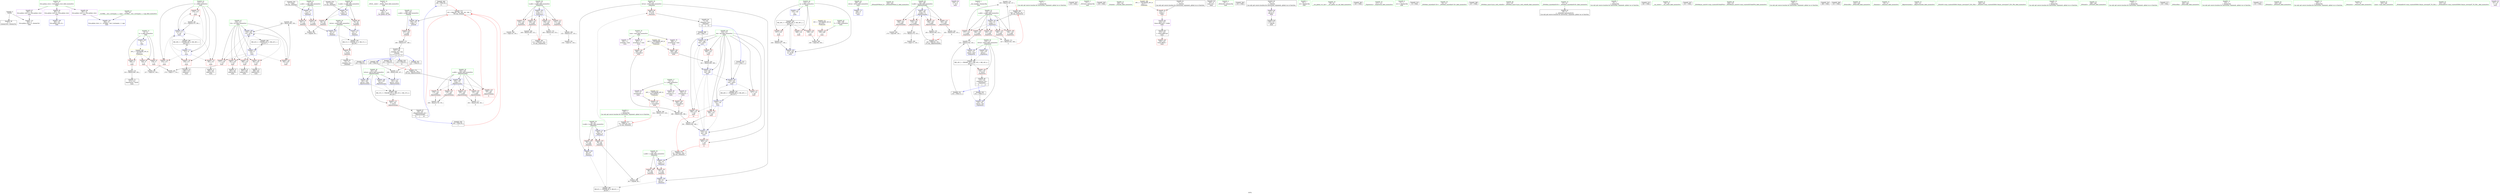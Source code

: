 digraph "SVFG" {
	label="SVFG";

	Node0x563105829c90 [shape=record,color=grey,label="{NodeID: 0\nNullPtr}"];
	Node0x563105829c90 -> Node0x563105848a30[style=solid];
	Node0x563105829c90 -> Node0x56310584e7c0[style=solid];
	Node0x563105855610 [shape=record,color=grey,label="{NodeID: 263\n305 = Binary(304, 236, )\n}"];
	Node0x563105855610 -> Node0x56310584ff80[style=solid];
	Node0x56310584ff80 [shape=record,color=blue,label="{NodeID: 180\n216\<--305\ni14\<--inc26\nmain\n}"];
	Node0x56310584ff80 -> Node0x56310584dca0[style=dashed];
	Node0x56310584ff80 -> Node0x56310584dd70[style=dashed];
	Node0x56310584ff80 -> Node0x56310584de40[style=dashed];
	Node0x56310584ff80 -> Node0x56310584df10[style=dashed];
	Node0x56310584ff80 -> Node0x56310584dfe0[style=dashed];
	Node0x56310584ff80 -> Node0x56310584ff80[style=dashed];
	Node0x56310584ff80 -> Node0x563105864360[style=dashed];
	Node0x5631058470e0 [shape=record,color=red,label="{NodeID: 97\n64\<--59\n\<--b.addr\n_Z4minixx\n}"];
	Node0x5631058470e0 -> Node0x56310584c990[style=solid];
	Node0x563105845350 [shape=record,color=green,label="{NodeID: 14\n4\<--6\n_ZStL8__ioinit\<--_ZStL8__ioinit_field_insensitive\nGlob }"];
	Node0x563105845350 -> Node0x563105849990[style=solid];
	Node0x563105876d80 [shape=record,color=black,label="{NodeID: 360\n196 = PHI(158, )\n|{<s0>11}}"];
	Node0x563105876d80:s0 -> Node0x563105877b20[style=solid,color=red];
	Node0x56310584bd90 [shape=record,color=grey,label="{NodeID: 277\n192 = Binary(190, 191, )\n|{<s0>9}}"];
	Node0x56310584bd90:s0 -> Node0x563105877b20[style=solid,color=red];
	Node0x563105847c40 [shape=record,color=red,label="{NodeID: 111\n124\<--120\n\<--b.addr\n_Z5powerxx\n}"];
	Node0x563105847c40 -> Node0x563105858ba0[style=solid];
	Node0x563105845f10 [shape=record,color=green,label="{NodeID: 28\n80\<--81\nretval\<--retval_field_insensitive\n_Z4maxixx\n}"];
	Node0x563105845f10 -> Node0x563105847280[style=solid];
	Node0x563105845f10 -> Node0x56310584eda0[style=solid];
	Node0x563105845f10 -> Node0x56310584ee70[style=solid];
	Node0x563105878000 [shape=record,color=black,label="{NodeID: 374\n159 = PHI(181, 193, )\n0th arg _Z8powermodxx }"];
	Node0x563105878000 -> Node0x56310584f420[style=solid];
	Node0x563105859020 [shape=record,color=grey,label="{NodeID: 291\n134 = cmp(132, 126, )\n}"];
	Node0x56310584d210 [shape=record,color=red,label="{NodeID: 125\n239\<--208\n\<--T\nmain\n}"];
	Node0x56310584d210 -> Node0x563105858d20[style=solid];
	Node0x563105846b30 [shape=record,color=green,label="{NodeID: 42\n206\<--207\nretval\<--retval_field_insensitive\nmain\n}"];
	Node0x563105846b30 -> Node0x56310584f830[style=solid];
	Node0x56310584dd70 [shape=record,color=red,label="{NodeID: 139\n281\<--216\n\<--i14\nmain\n}"];
	Node0x56310584dd70 -> Node0x563105849650[style=solid];
	Node0x563105848830 [shape=record,color=green,label="{NodeID: 56\n324\<--325\n_ZNSolsEPFRSoS_E\<--_ZNSolsEPFRSoS_E_field_insensitive\n}"];
	Node0x56310584e990 [shape=record,color=blue,label="{NodeID: 153\n59\<--54\nb.addr\<--b\n_Z4minixx\n}"];
	Node0x56310584e990 -> Node0x5631058470e0[style=dashed];
	Node0x56310584e990 -> Node0x5631058471b0[style=dashed];
	Node0x5631058494b0 [shape=record,color=black,label="{NodeID: 70\n260\<--259\nidxprom\<--\nmain\n}"];
	Node0x56310584f4f0 [shape=record,color=blue,label="{NodeID: 167\n165\<--160\nb.addr\<--b\n_Z8powermodxx\n}"];
	Node0x56310584f4f0 -> Node0x56310584ced0[style=dashed];
	Node0x56310584f4f0 -> Node0x56310584cfa0[style=dashed];
	Node0x56310584f4f0 -> Node0x56310584d070[style=dashed];
	Node0x56310584f4f0 -> Node0x56310584d140[style=dashed];
	Node0x56310584a010 [shape=record,color=purple,label="{NodeID: 84\n250\<--21\n\<--.str.1\nmain\n}"];
	Node0x56310583dce0 [shape=record,color=green,label="{NodeID: 1\n7\<--1\n__dso_handle\<--dummyObj\nGlob }"];
	Node0x563105855790 [shape=record,color=grey,label="{NodeID: 264\n328 = Binary(327, 236, )\n}"];
	Node0x563105855790 -> Node0x563105850120[style=solid];
	Node0x563105850050 [shape=record,color=blue,label="{NodeID: 181\n214\<--315\nbal\<--call32\nmain\n}"];
	Node0x563105850050 -> Node0x56310584dbd0[style=dashed];
	Node0x563105850050 -> Node0x563105863e60[style=dashed];
	Node0x5631058471b0 [shape=record,color=red,label="{NodeID: 98\n70\<--59\n\<--b.addr\n_Z4minixx\n}"];
	Node0x5631058471b0 -> Node0x56310584eb30[style=solid];
	Node0x563105845420 [shape=record,color=green,label="{NodeID: 15\n8\<--10\nn\<--n_field_insensitive\nGlob }"];
	Node0x563105845420 -> Node0x56310584a580[style=solid];
	Node0x563105845420 -> Node0x56310584a650[style=solid];
	Node0x563105845420 -> Node0x56310584a720[style=solid];
	Node0x563105845420 -> Node0x56310584e4c0[style=solid];
	Node0x563105876ec0 [shape=record,color=black,label="{NodeID: 361\n197 = PHI(102, )\n}"];
	Node0x563105876ec0 -> Node0x563105856210[style=solid];
	Node0x56310584bf10 [shape=record,color=grey,label="{NodeID: 278\n138 = Binary(136, 137, )\n|{<s0>3}}"];
	Node0x56310584bf10:s0 -> Node0x5631058786e0[style=solid,color=red];
	Node0x563105847d10 [shape=record,color=red,label="{NodeID: 112\n131\<--120\n\<--b.addr\n_Z5powerxx\n}"];
	Node0x563105847d10 -> Node0x563105855d90[style=solid];
	Node0x563105845fe0 [shape=record,color=green,label="{NodeID: 29\n82\<--83\na.addr\<--a.addr_field_insensitive\n_Z4maxixx\n}"];
	Node0x563105845fe0 -> Node0x563105847350[style=solid];
	Node0x563105845fe0 -> Node0x563105847420[style=solid];
	Node0x563105845fe0 -> Node0x56310584ec00[style=solid];
	Node0x563105878150 [shape=record,color=black,label="{NodeID: 375\n160 = PHI(183, 195, )\n1st arg _Z8powermodxx }"];
	Node0x563105878150 -> Node0x56310584f4f0[style=solid];
	Node0x5631058591a0 [shape=record,color=grey,label="{NodeID: 292\n279 = cmp(277, 278, )\n}"];
	Node0x56310584d2e0 [shape=record,color=red,label="{NodeID: 126\n238\<--210\n\<--q\nmain\n}"];
	Node0x56310584d2e0 -> Node0x563105858d20[style=solid];
	Node0x563105846c00 [shape=record,color=green,label="{NodeID: 43\n208\<--209\nT\<--T_field_insensitive\nmain\n}"];
	Node0x563105846c00 -> Node0x56310584d210[style=solid];
	Node0x56310584de40 [shape=record,color=red,label="{NodeID: 140\n285\<--216\n\<--i14\nmain\n}"];
	Node0x56310584de40 -> Node0x563105849720[style=solid];
	Node0x563105848930 [shape=record,color=green,label="{NodeID: 57\n25\<--357\n_GLOBAL__sub_I_lavinajain_1_1.cpp\<--_GLOBAL__sub_I_lavinajain_1_1.cpp_field_insensitive\n}"];
	Node0x563105848930 -> Node0x56310584e6c0[style=solid];
	Node0x56310584ea60 [shape=record,color=blue,label="{NodeID: 154\n55\<--67\nretval\<--\n_Z4minixx\n}"];
	Node0x56310584ea60 -> Node0x563105862a60[style=dashed];
	Node0x563105849580 [shape=record,color=black,label="{NodeID: 71\n266\<--265\nidxprom11\<--\nmain\n}"];
	Node0x56310584f5c0 [shape=record,color=blue,label="{NodeID: 168\n161\<--129\nretval\<--\n_Z8powermodxx\n}"];
	Node0x56310584f5c0 -> Node0x563105864d60[style=dashed];
	Node0x56310584a0e0 [shape=record,color=purple,label="{NodeID: 85\n361\<--23\nllvm.global_ctors_0\<--llvm.global_ctors\nGlob }"];
	Node0x56310584a0e0 -> Node0x56310584e5c0[style=solid];
	Node0x56310583cb60 [shape=record,color=green,label="{NodeID: 2\n9\<--1\n\<--dummyObj\nCan only get source location for instruction, argument, global var or function.}"];
	Node0x563105855910 [shape=record,color=grey,label="{NodeID: 265\n301 = Binary(300, 299, )\n}"];
	Node0x563105855910 -> Node0x56310584feb0[style=solid];
	Node0x563105850120 [shape=record,color=blue,label="{NodeID: 182\n210\<--328\nq\<--inc36\nmain\n}"];
	Node0x563105850120 -> Node0x563105863460[style=dashed];
	Node0x563105847280 [shape=record,color=red,label="{NodeID: 99\n98\<--80\n\<--retval\n_Z4maxixx\n}"];
	Node0x563105847280 -> Node0x563105848fd0[style=solid];
	Node0x5631058454f0 [shape=record,color=green,label="{NodeID: 16\n11\<--12\nnum\<--num_field_insensitive\nGlob }"];
	Node0x5631058454f0 -> Node0x563105849a60[style=solid];
	Node0x5631058454f0 -> Node0x563105849b30[style=solid];
	Node0x5631058454f0 -> Node0x563105849c00[style=solid];
	Node0x563105877000 [shape=record,color=black,label="{NodeID: 362\n219 = PHI()\n}"];
	Node0x56310584c090 [shape=record,color=grey,label="{NodeID: 279\n140 = Binary(139, 133, )\n|{<s0>3}}"];
	Node0x56310584c090:s0 -> Node0x563105878830[style=solid,color=red];
	Node0x563105847de0 [shape=record,color=red,label="{NodeID: 113\n139\<--120\n\<--b.addr\n_Z5powerxx\n}"];
	Node0x563105847de0 -> Node0x56310584c090[style=solid];
	Node0x5631058460b0 [shape=record,color=green,label="{NodeID: 30\n84\<--85\nb.addr\<--b.addr_field_insensitive\n_Z4maxixx\n}"];
	Node0x5631058460b0 -> Node0x5631058474f0[style=solid];
	Node0x5631058460b0 -> Node0x5631058475c0[style=solid];
	Node0x5631058460b0 -> Node0x56310584ecd0[style=solid];
	Node0x5631058782a0 [shape=record,color=black,label="{NodeID: 376\n78 = PHI(293, 308, )\n0th arg _Z4maxixx }"];
	Node0x5631058782a0 -> Node0x56310584ec00[style=solid];
	Node0x563105862a60 [shape=record,color=black,label="{NodeID: 293\nMR_2V_3 = PHI(MR_2V_4, MR_2V_2, )\npts\{56 \}\n}"];
	Node0x563105862a60 -> Node0x56310584a8c0[style=dashed];
	Node0x56310584d3b0 [shape=record,color=red,label="{NodeID: 127\n246\<--210\n\<--q\nmain\n}"];
	Node0x563105846cd0 [shape=record,color=green,label="{NodeID: 44\n210\<--211\nq\<--q_field_insensitive\nmain\n}"];
	Node0x563105846cd0 -> Node0x56310584d2e0[style=solid];
	Node0x563105846cd0 -> Node0x56310584d3b0[style=solid];
	Node0x563105846cd0 -> Node0x56310584d480[style=solid];
	Node0x563105846cd0 -> Node0x56310584f900[style=solid];
	Node0x563105846cd0 -> Node0x563105850120[style=solid];
	Node0x56310584df10 [shape=record,color=red,label="{NodeID: 141\n296\<--216\n\<--i14\nmain\n}"];
	Node0x56310584df10 -> Node0x5631058497f0[style=solid];
	Node0x563105848a30 [shape=record,color=black,label="{NodeID: 58\n2\<--3\ndummyVal\<--dummyVal\n}"];
	Node0x56310584eb30 [shape=record,color=blue,label="{NodeID: 155\n55\<--70\nretval\<--\n_Z4minixx\n}"];
	Node0x56310584eb30 -> Node0x563105862a60[style=dashed];
	Node0x563105849650 [shape=record,color=black,label="{NodeID: 72\n282\<--281\nidxprom18\<--\nmain\n}"];
	Node0x56310584f690 [shape=record,color=blue,label="{NodeID: 169\n161\<--185\nretval\<--call4\n_Z8powermodxx\n}"];
	Node0x56310584f690 -> Node0x563105864d60[style=dashed];
	Node0x56310584a1e0 [shape=record,color=purple,label="{NodeID: 86\n362\<--23\nllvm.global_ctors_1\<--llvm.global_ctors\nGlob }"];
	Node0x56310584a1e0 -> Node0x56310584e6c0[style=solid];
	Node0x563105840370 [shape=record,color=green,label="{NodeID: 3\n15\<--1\n_ZSt3cin\<--dummyObj\nGlob }"];
	Node0x563105855a90 [shape=record,color=grey,label="{NodeID: 266\n314 = Binary(313, 129, )\n|{<s0>22}}"];
	Node0x563105855a90:s0 -> Node0x5631058783f0[style=solid,color=red];
	Node0x563105847350 [shape=record,color=red,label="{NodeID: 100\n88\<--82\n\<--a.addr\n_Z4maxixx\n}"];
	Node0x563105847350 -> Node0x5631058588a0[style=solid];
	Node0x5631058455c0 [shape=record,color=green,label="{NodeID: 17\n13\<--14\nl\<--l_field_insensitive\nGlob }"];
	Node0x5631058455c0 -> Node0x563105849cd0[style=solid];
	Node0x5631058455c0 -> Node0x563105849da0[style=solid];
	Node0x5631058455c0 -> Node0x563105849e70[style=solid];
	Node0x5631058770d0 [shape=record,color=black,label="{NodeID: 363\n229 = PHI()\n}"];
	Node0x56310584c210 [shape=record,color=grey,label="{NodeID: 280\n180 = Binary(178, 179, )\n|{<s0>5}}"];
	Node0x56310584c210:s0 -> Node0x563105877b20[style=solid,color=red];
	Node0x563105847eb0 [shape=record,color=red,label="{NodeID: 114\n148\<--120\n\<--b.addr\n_Z5powerxx\n}"];
	Node0x563105847eb0 -> Node0x563105855f10[style=solid];
	Node0x563105846180 [shape=record,color=green,label="{NodeID: 31\n100\<--101\n_Z3modx\<--_Z3modx_field_insensitive\n}"];
	Node0x5631058783f0 [shape=record,color=black,label="{NodeID: 377\n79 = PHI(126, 314, )\n1st arg _Z4maxixx }"];
	Node0x5631058783f0 -> Node0x56310584ecd0[style=solid];
	Node0x56310584d480 [shape=record,color=red,label="{NodeID: 128\n327\<--210\n\<--q\nmain\n}"];
	Node0x56310584d480 -> Node0x563105855790[style=solid];
	Node0x563105846da0 [shape=record,color=green,label="{NodeID: 45\n212\<--213\ni\<--i_field_insensitive\nmain\n}"];
	Node0x563105846da0 -> Node0x56310584d550[style=solid];
	Node0x563105846da0 -> Node0x56310584d620[style=solid];
	Node0x563105846da0 -> Node0x56310584d6f0[style=solid];
	Node0x563105846da0 -> Node0x56310584d7c0[style=solid];
	Node0x563105846da0 -> Node0x56310584f9d0[style=solid];
	Node0x563105846da0 -> Node0x56310584faa0[style=solid];
	Node0x563105866f50 [shape=record,color=yellow,style=double,label="{NodeID: 308\n28V_1 = ENCHI(MR_28V_0)\npts\{1 \}\nFun[main]}"];
	Node0x563105866f50 -> Node0x56310584a7f0[style=dashed];
	Node0x56310584dfe0 [shape=record,color=red,label="{NodeID: 142\n304\<--216\n\<--i14\nmain\n}"];
	Node0x56310584dfe0 -> Node0x563105855610[style=solid];
	Node0x563105848b30 [shape=record,color=black,label="{NodeID: 59\n205\<--9\nmain_ret\<--\nmain\n}"];
	Node0x56310584ec00 [shape=record,color=blue,label="{NodeID: 156\n82\<--78\na.addr\<--a\n_Z4maxixx\n}"];
	Node0x56310584ec00 -> Node0x563105847350[style=dashed];
	Node0x56310584ec00 -> Node0x563105847420[style=dashed];
	Node0x563105849720 [shape=record,color=black,label="{NodeID: 73\n286\<--285\nidxprom20\<--\nmain\n}"];
	Node0x56310584f760 [shape=record,color=blue,label="{NodeID: 170\n161\<--198\nretval\<--mul12\n_Z8powermodxx\n}"];
	Node0x56310584f760 -> Node0x563105864d60[style=dashed];
	Node0x56310584a2e0 [shape=record,color=purple,label="{NodeID: 87\n363\<--23\nllvm.global_ctors_2\<--llvm.global_ctors\nGlob }"];
	Node0x56310584a2e0 -> Node0x56310584e7c0[style=solid];
	Node0x563105840400 [shape=record,color=green,label="{NodeID: 4\n18\<--1\n_ZSt4cout\<--dummyObj\nGlob }"];
	Node0x56310552a6f0 [shape=record,color=black,label="{NodeID: 350\n141 = PHI(113, )\n}"];
	Node0x56310552a6f0 -> Node0x56310584f280[style=solid];
	Node0x563105855c10 [shape=record,color=grey,label="{NodeID: 267\n289 = Binary(284, 288, )\n}"];
	Node0x563105855c10 -> Node0x563105856090[style=solid];
	Node0x563105847420 [shape=record,color=red,label="{NodeID: 101\n92\<--82\n\<--a.addr\n_Z4maxixx\n}"];
	Node0x563105847420 -> Node0x56310584eda0[style=solid];
	Node0x563105845690 [shape=record,color=green,label="{NodeID: 18\n23\<--27\nllvm.global_ctors\<--llvm.global_ctors_field_insensitive\nGlob }"];
	Node0x563105845690 -> Node0x56310584a0e0[style=solid];
	Node0x563105845690 -> Node0x56310584a1e0[style=solid];
	Node0x563105845690 -> Node0x56310584a2e0[style=solid];
	Node0x5631058771a0 [shape=record,color=black,label="{NodeID: 364\n232 = PHI()\n}"];
	Node0x56310584c390 [shape=record,color=grey,label="{NodeID: 281\n271 = Binary(270, 236, )\n}"];
	Node0x56310584c390 -> Node0x56310584faa0[style=solid];
	Node0x563105847f80 [shape=record,color=red,label="{NodeID: 115\n201\<--161\n\<--retval\n_Z8powermodxx\n}"];
	Node0x563105847f80 -> Node0x563105849240[style=solid];
	Node0x563105846280 [shape=record,color=green,label="{NodeID: 32\n104\<--105\na.addr\<--a.addr_field_insensitive\n_Z3modx\n}"];
	Node0x563105846280 -> Node0x563105847690[style=solid];
	Node0x563105846280 -> Node0x56310584ef40[style=solid];
	Node0x563105878540 [shape=record,color=black,label="{NodeID: 378\n53 = PHI()\n0th arg _Z4minixx }"];
	Node0x563105878540 -> Node0x56310584e8c0[style=solid];
	Node0x563105863460 [shape=record,color=black,label="{NodeID: 295\nMR_36V_3 = PHI(MR_36V_4, MR_36V_2, )\npts\{211 \}\n}"];
	Node0x563105863460 -> Node0x56310584d2e0[style=dashed];
	Node0x563105863460 -> Node0x56310584d3b0[style=dashed];
	Node0x563105863460 -> Node0x56310584d480[style=dashed];
	Node0x563105863460 -> Node0x563105850120[style=dashed];
	Node0x56310584d550 [shape=record,color=red,label="{NodeID: 129\n255\<--212\n\<--i\nmain\n}"];
	Node0x56310584d550 -> Node0x563105858a20[style=solid];
	Node0x563105846e70 [shape=record,color=green,label="{NodeID: 46\n214\<--215\nbal\<--bal_field_insensitive\nmain\n}"];
	Node0x563105846e70 -> Node0x56310584d890[style=solid];
	Node0x563105846e70 -> Node0x56310584d960[style=solid];
	Node0x563105846e70 -> Node0x56310584da30[style=solid];
	Node0x563105846e70 -> Node0x56310584db00[style=solid];
	Node0x563105846e70 -> Node0x56310584dbd0[style=solid];
	Node0x563105846e70 -> Node0x56310584fb70[style=solid];
	Node0x563105846e70 -> Node0x56310584fd10[style=solid];
	Node0x563105846e70 -> Node0x56310584fde0[style=solid];
	Node0x563105846e70 -> Node0x56310584feb0[style=solid];
	Node0x563105846e70 -> Node0x563105850050[style=solid];
	Node0x563105867060 [shape=record,color=yellow,style=double,label="{NodeID: 309\n30V_1 = ENCHI(MR_30V_0)\npts\{10 \}\nFun[main]}"];
	Node0x563105867060 -> Node0x56310584a580[style=dashed];
	Node0x563105867060 -> Node0x56310584a650[style=dashed];
	Node0x563105867060 -> Node0x56310584a720[style=dashed];
	Node0x56310584e0b0 [shape=record,color=red,label="{NodeID: 143\n226\<--225\nvbase.offset\<--\nmain\n}"];
	Node0x563105848c00 [shape=record,color=black,label="{NodeID: 60\n16\<--15\n\<--_ZSt3cin\nCan only get source location for instruction, argument, global var or function.}"];
	Node0x563105848c00 -> Node0x56310584a4b0[style=solid];
	Node0x56310584ecd0 [shape=record,color=blue,label="{NodeID: 157\n84\<--79\nb.addr\<--b\n_Z4maxixx\n}"];
	Node0x56310584ecd0 -> Node0x5631058474f0[style=dashed];
	Node0x56310584ecd0 -> Node0x5631058475c0[style=dashed];
	Node0x5631058497f0 [shape=record,color=black,label="{NodeID: 74\n297\<--296\nidxprom23\<--\nmain\n}"];
	Node0x56310584f830 [shape=record,color=blue,label="{NodeID: 171\n206\<--9\nretval\<--\nmain\n}"];
	Node0x56310584a3e0 [shape=record,color=purple,label="{NodeID: 88\n224\<--223\nvbase.offset.ptr\<--vtable\nmain\n}"];
	Node0x56310584a3e0 -> Node0x563105849310[style=solid];
	Node0x563105829d20 [shape=record,color=green,label="{NodeID: 5\n19\<--1\n.str\<--dummyObj\nGlob }"];
	Node0x563105876260 [shape=record,color=black,label="{NodeID: 351\n150 = PHI(113, )\n}"];
	Node0x563105876260 -> Node0x563105856390[style=solid];
	Node0x563105855d90 [shape=record,color=grey,label="{NodeID: 268\n132 = Binary(131, 133, )\n}"];
	Node0x563105855d90 -> Node0x563105859020[style=solid];
	Node0x5631058474f0 [shape=record,color=red,label="{NodeID: 102\n89\<--84\n\<--b.addr\n_Z4maxixx\n}"];
	Node0x5631058474f0 -> Node0x5631058588a0[style=solid];
	Node0x563105845760 [shape=record,color=green,label="{NodeID: 19\n28\<--29\n__cxx_global_var_init\<--__cxx_global_var_init_field_insensitive\n}"];
	Node0x563105877270 [shape=record,color=black,label="{NodeID: 365\n243 = PHI()\n}"];
	Node0x56310584c510 [shape=record,color=grey,label="{NodeID: 282\n175 = Binary(174, 133, )\n}"];
	Node0x56310584c510 -> Node0x563105858ea0[style=solid];
	Node0x56310584cac0 [shape=record,color=red,label="{NodeID: 116\n178\<--163\n\<--a.addr\n_Z8powermodxx\n}"];
	Node0x56310584cac0 -> Node0x56310584c210[style=solid];
	Node0x563105846350 [shape=record,color=green,label="{NodeID: 33\n111\<--112\n_Z5powerxx\<--_Z5powerxx_field_insensitive\n}"];
	Node0x563105878610 [shape=record,color=black,label="{NodeID: 379\n54 = PHI()\n1st arg _Z4minixx }"];
	Node0x563105878610 -> Node0x56310584e990[style=solid];
	Node0x563105863960 [shape=record,color=black,label="{NodeID: 296\nMR_38V_2 = PHI(MR_38V_4, MR_38V_1, )\npts\{213 \}\n}"];
	Node0x563105863960 -> Node0x56310584f9d0[style=dashed];
	Node0x56310584d620 [shape=record,color=red,label="{NodeID: 130\n259\<--212\n\<--i\nmain\n}"];
	Node0x56310584d620 -> Node0x5631058494b0[style=solid];
	Node0x563105846f40 [shape=record,color=green,label="{NodeID: 47\n216\<--217\ni14\<--i14_field_insensitive\nmain\n}"];
	Node0x563105846f40 -> Node0x56310584dca0[style=solid];
	Node0x563105846f40 -> Node0x56310584dd70[style=solid];
	Node0x563105846f40 -> Node0x56310584de40[style=solid];
	Node0x563105846f40 -> Node0x56310584df10[style=solid];
	Node0x563105846f40 -> Node0x56310584dfe0[style=solid];
	Node0x563105846f40 -> Node0x56310584fc40[style=solid];
	Node0x563105846f40 -> Node0x56310584ff80[style=solid];
	Node0x56310584e180 [shape=record,color=red,label="{NodeID: 144\n284\<--283\n\<--arrayidx19\nmain\n}"];
	Node0x56310584e180 -> Node0x563105855c10[style=solid];
	Node0x563105848d00 [shape=record,color=black,label="{NodeID: 61\n17\<--15\n\<--_ZSt3cin\nCan only get source location for instruction, argument, global var or function.}"];
	Node0x563105848d00 -> Node0x56310584a7f0[style=solid];
	Node0x56310584eda0 [shape=record,color=blue,label="{NodeID: 158\n80\<--92\nretval\<--\n_Z4maxixx\n}"];
	Node0x56310584eda0 -> Node0x563105864860[style=dashed];
	Node0x5631058498c0 [shape=record,color=black,label="{NodeID: 75\n311\<--310\nidxprom29\<--sub28\nmain\n}"];
	Node0x56310584f900 [shape=record,color=blue,label="{NodeID: 172\n210\<--236\nq\<--\nmain\n}"];
	Node0x56310584f900 -> Node0x563105863460[style=dashed];
	Node0x56310584a4b0 [shape=record,color=purple,label="{NodeID: 89\n227\<--16\nadd.ptr\<--\nmain\n}"];
	Node0x56310584a4b0 -> Node0x5631058493e0[style=solid];
	Node0x563105829db0 [shape=record,color=green,label="{NodeID: 6\n21\<--1\n.str.1\<--dummyObj\nGlob }"];
	Node0x563105876360 [shape=record,color=black,label="{NodeID: 352\n35 = PHI()\n}"];
	Node0x563105855f10 [shape=record,color=grey,label="{NodeID: 269\n149 = Binary(148, 133, )\n|{<s0>4}}"];
	Node0x563105855f10:s0 -> Node0x563105878830[style=solid,color=red];
	Node0x5631058475c0 [shape=record,color=red,label="{NodeID: 103\n95\<--84\n\<--b.addr\n_Z4maxixx\n}"];
	Node0x5631058475c0 -> Node0x56310584ee70[style=solid];
	Node0x563105845830 [shape=record,color=green,label="{NodeID: 20\n32\<--33\n_ZNSt8ios_base4InitC1Ev\<--_ZNSt8ios_base4InitC1Ev_field_insensitive\n}"];
	Node0x563105877370 [shape=record,color=black,label="{NodeID: 366\n247 = PHI()\n}"];
	Node0x56310584c690 [shape=record,color=grey,label="{NodeID: 283\n183 = Binary(182, 133, )\n|{<s0>6}}"];
	Node0x56310584c690:s0 -> Node0x563105878150[style=solid,color=red];
	Node0x56310584cb90 [shape=record,color=red,label="{NodeID: 117\n179\<--163\n\<--a.addr\n_Z8powermodxx\n}"];
	Node0x56310584cb90 -> Node0x56310584c210[style=solid];
	Node0x563105846450 [shape=record,color=green,label="{NodeID: 34\n116\<--117\nretval\<--retval_field_insensitive\n_Z5powerxx\n}"];
	Node0x563105846450 -> Node0x563105847760[style=solid];
	Node0x563105846450 -> Node0x56310584f1b0[style=solid];
	Node0x563105846450 -> Node0x56310584f280[style=solid];
	Node0x563105846450 -> Node0x56310584f350[style=solid];
	Node0x5631058786e0 [shape=record,color=black,label="{NodeID: 380\n114 = PHI(138, 147, )\n0th arg _Z5powerxx }"];
	Node0x5631058786e0 -> Node0x56310584f010[style=solid];
	Node0x563105863e60 [shape=record,color=black,label="{NodeID: 297\nMR_40V_2 = PHI(MR_40V_8, MR_40V_1, )\npts\{215 \}\n}"];
	Node0x563105863e60 -> Node0x56310584fb70[style=dashed];
	Node0x56310584d6f0 [shape=record,color=red,label="{NodeID: 131\n265\<--212\n\<--i\nmain\n}"];
	Node0x56310584d6f0 -> Node0x563105849580[style=solid];
	Node0x563105848030 [shape=record,color=green,label="{NodeID: 48\n221\<--222\n_ZNSt8ios_base15sync_with_stdioEb\<--_ZNSt8ios_base15sync_with_stdioEb_field_insensitive\n}"];
	Node0x563105867a30 [shape=record,color=yellow,style=double,label="{NodeID: 311\n34V_1 = ENCHI(MR_34V_0)\npts\{209 \}\nFun[main]}"];
	Node0x563105867a30 -> Node0x56310584d210[style=dashed];
	Node0x56310584e250 [shape=record,color=red,label="{NodeID: 145\n288\<--287\n\<--arrayidx21\nmain\n}"];
	Node0x56310584e250 -> Node0x563105855c10[style=solid];
	Node0x563105848e00 [shape=record,color=black,label="{NodeID: 62\n36\<--37\n\<--_ZNSt8ios_base4InitD1Ev\nCan only get source location for instruction, argument, global var or function.}"];
	Node0x56310584ee70 [shape=record,color=blue,label="{NodeID: 159\n80\<--95\nretval\<--\n_Z4maxixx\n}"];
	Node0x56310584ee70 -> Node0x563105864860[style=dashed];
	Node0x563105849990 [shape=record,color=purple,label="{NodeID: 76\n34\<--4\n\<--_ZStL8__ioinit\n__cxx_global_var_init\n}"];
	Node0x56310584f9d0 [shape=record,color=blue,label="{NodeID: 173\n212\<--9\ni\<--\nmain\n}"];
	Node0x56310584f9d0 -> Node0x56310584d550[style=dashed];
	Node0x56310584f9d0 -> Node0x56310584d620[style=dashed];
	Node0x56310584f9d0 -> Node0x56310584d6f0[style=dashed];
	Node0x56310584f9d0 -> Node0x56310584d7c0[style=dashed];
	Node0x56310584f9d0 -> Node0x56310584faa0[style=dashed];
	Node0x56310584f9d0 -> Node0x563105863960[style=dashed];
	Node0x56310584a580 [shape=record,color=red,label="{NodeID: 90\n256\<--8\n\<--n\nmain\n}"];
	Node0x56310584a580 -> Node0x563105858a20[style=solid];
	Node0x5631058448c0 [shape=record,color=green,label="{NodeID: 7\n24\<--1\n\<--dummyObj\nCan only get source location for instruction, argument, global var or function.}"];
	Node0x563105876430 [shape=record,color=black,label="{NodeID: 353\n262 = PHI()\n}"];
	Node0x563105856090 [shape=record,color=grey,label="{NodeID: 270\n291 = Binary(290, 289, )\n}"];
	Node0x563105856090 -> Node0x56310584fd10[style=solid];
	Node0x563105847690 [shape=record,color=red,label="{NodeID: 104\n107\<--104\n\<--a.addr\n_Z3modx\n}"];
	Node0x563105847690 -> Node0x563105856510[style=solid];
	Node0x563105845900 [shape=record,color=green,label="{NodeID: 21\n38\<--39\n__cxa_atexit\<--__cxa_atexit_field_insensitive\n}"];
	Node0x563105877470 [shape=record,color=black,label="{NodeID: 367\n251 = PHI()\n}"];
	Node0x56310584c810 [shape=record,color=grey,label="{NodeID: 284\n170 = cmp(169, 126, )\n}"];
	Node0x56310584cc60 [shape=record,color=red,label="{NodeID: 118\n188\<--163\n\<--a.addr\n_Z8powermodxx\n|{<s0>8}}"];
	Node0x56310584cc60:s0 -> Node0x563105877b20[style=solid,color=red];
	Node0x563105846520 [shape=record,color=green,label="{NodeID: 35\n118\<--119\na.addr\<--a.addr_field_insensitive\n_Z5powerxx\n}"];
	Node0x563105846520 -> Node0x563105847830[style=solid];
	Node0x563105846520 -> Node0x563105847900[style=solid];
	Node0x563105846520 -> Node0x5631058479d0[style=solid];
	Node0x563105846520 -> Node0x563105847aa0[style=solid];
	Node0x563105846520 -> Node0x563105847b70[style=solid];
	Node0x563105846520 -> Node0x56310584f010[style=solid];
	Node0x563105878830 [shape=record,color=black,label="{NodeID: 381\n115 = PHI(140, 149, )\n1st arg _Z5powerxx }"];
	Node0x563105878830 -> Node0x56310584f0e0[style=solid];
	Node0x563105864360 [shape=record,color=black,label="{NodeID: 298\nMR_42V_2 = PHI(MR_42V_4, MR_42V_1, )\npts\{217 \}\n}"];
	Node0x563105864360 -> Node0x56310584fc40[style=dashed];
	Node0x56310584d7c0 [shape=record,color=red,label="{NodeID: 132\n270\<--212\n\<--i\nmain\n}"];
	Node0x56310584d7c0 -> Node0x56310584c390[style=solid];
	Node0x563105848130 [shape=record,color=green,label="{NodeID: 49\n230\<--231\n_ZNSt9basic_iosIcSt11char_traitsIcEE3tieEPSo\<--_ZNSt9basic_iosIcSt11char_traitsIcEE3tieEPSo_field_insensitive\n}"];
	Node0x56310584e320 [shape=record,color=red,label="{NodeID: 146\n299\<--298\n\<--arrayidx24\nmain\n}"];
	Node0x56310584e320 -> Node0x563105855910[style=solid];
	Node0x563105848f00 [shape=record,color=black,label="{NodeID: 63\n52\<--73\n_Z4minixx_ret\<--\n_Z4minixx\n}"];
	Node0x56310584ef40 [shape=record,color=blue,label="{NodeID: 160\n104\<--103\na.addr\<--a\n_Z3modx\n}"];
	Node0x56310584ef40 -> Node0x563105847690[style=dashed];
	Node0x563105849a60 [shape=record,color=purple,label="{NodeID: 77\n261\<--11\narrayidx\<--num\nmain\n}"];
	Node0x56310584faa0 [shape=record,color=blue,label="{NodeID: 174\n212\<--271\ni\<--inc\nmain\n}"];
	Node0x56310584faa0 -> Node0x56310584d550[style=dashed];
	Node0x56310584faa0 -> Node0x56310584d620[style=dashed];
	Node0x56310584faa0 -> Node0x56310584d6f0[style=dashed];
	Node0x56310584faa0 -> Node0x56310584d7c0[style=dashed];
	Node0x56310584faa0 -> Node0x56310584faa0[style=dashed];
	Node0x56310584faa0 -> Node0x563105863960[style=dashed];
	Node0x56310584a650 [shape=record,color=red,label="{NodeID: 91\n278\<--8\n\<--n\nmain\n}"];
	Node0x56310584a650 -> Node0x5631058591a0[style=solid];
	Node0x563105844950 [shape=record,color=green,label="{NodeID: 8\n109\<--1\n\<--dummyObj\nCan only get source location for instruction, argument, global var or function.}"];
	Node0x563105876500 [shape=record,color=black,label="{NodeID: 354\n268 = PHI()\n}"];
	Node0x563105856210 [shape=record,color=grey,label="{NodeID: 271\n198 = Binary(189, 197, )\n}"];
	Node0x563105856210 -> Node0x56310584f760[style=solid];
	Node0x563105847760 [shape=record,color=red,label="{NodeID: 105\n154\<--116\n\<--retval\n_Z5powerxx\n}"];
	Node0x563105847760 -> Node0x563105849170[style=solid];
	Node0x5631058459d0 [shape=record,color=green,label="{NodeID: 22\n37\<--43\n_ZNSt8ios_base4InitD1Ev\<--_ZNSt8ios_base4InitD1Ev_field_insensitive\n}"];
	Node0x5631058459d0 -> Node0x563105848e00[style=solid];
	Node0x563105877540 [shape=record,color=black,label="{NodeID: 368\n252 = PHI()\n}"];
	Node0x56310584c990 [shape=record,color=grey,label="{NodeID: 285\n65 = cmp(63, 64, )\n}"];
	Node0x56310584cd30 [shape=record,color=red,label="{NodeID: 119\n190\<--163\n\<--a.addr\n_Z8powermodxx\n}"];
	Node0x56310584cd30 -> Node0x56310584bd90[style=solid];
	Node0x5631058465f0 [shape=record,color=green,label="{NodeID: 36\n120\<--121\nb.addr\<--b.addr_field_insensitive\n_Z5powerxx\n}"];
	Node0x5631058465f0 -> Node0x563105847c40[style=solid];
	Node0x5631058465f0 -> Node0x563105847d10[style=solid];
	Node0x5631058465f0 -> Node0x563105847de0[style=solid];
	Node0x5631058465f0 -> Node0x563105847eb0[style=solid];
	Node0x5631058465f0 -> Node0x56310584f0e0[style=solid];
	Node0x563105864860 [shape=record,color=black,label="{NodeID: 299\nMR_8V_3 = PHI(MR_8V_4, MR_8V_2, )\npts\{81 \}\n}"];
	Node0x563105864860 -> Node0x563105847280[style=dashed];
	Node0x56310584d890 [shape=record,color=red,label="{NodeID: 133\n290\<--214\n\<--bal\nmain\n}"];
	Node0x56310584d890 -> Node0x563105856090[style=solid];
	Node0x563105848230 [shape=record,color=green,label="{NodeID: 50\n233\<--234\n_ZNSirsERi\<--_ZNSirsERi_field_insensitive\n}"];
	Node0x56310584e3f0 [shape=record,color=red,label="{NodeID: 147\n313\<--312\n\<--arrayidx30\nmain\n}"];
	Node0x56310584e3f0 -> Node0x563105855a90[style=solid];
	Node0x563105848fd0 [shape=record,color=black,label="{NodeID: 64\n77\<--98\n_Z4maxixx_ret\<--\n_Z4maxixx\n|{<s0>21|<s1>22}}"];
	Node0x563105848fd0:s0 -> Node0x563105877610[style=solid,color=blue];
	Node0x563105848fd0:s1 -> Node0x563105877840[style=solid,color=blue];
	Node0x56310584f010 [shape=record,color=blue,label="{NodeID: 161\n118\<--114\na.addr\<--a\n_Z5powerxx\n}"];
	Node0x56310584f010 -> Node0x563105847830[style=dashed];
	Node0x56310584f010 -> Node0x563105847900[style=dashed];
	Node0x56310584f010 -> Node0x5631058479d0[style=dashed];
	Node0x56310584f010 -> Node0x563105847aa0[style=dashed];
	Node0x56310584f010 -> Node0x563105847b70[style=dashed];
	Node0x563105849b30 [shape=record,color=purple,label="{NodeID: 78\n287\<--11\narrayidx21\<--num\nmain\n}"];
	Node0x563105849b30 -> Node0x56310584e250[style=solid];
	Node0x56310584fb70 [shape=record,color=blue,label="{NodeID: 175\n214\<--126\nbal\<--\nmain\n}"];
	Node0x56310584fb70 -> Node0x56310584d890[style=dashed];
	Node0x56310584fb70 -> Node0x56310584db00[style=dashed];
	Node0x56310584fb70 -> Node0x56310584fd10[style=dashed];
	Node0x56310584fb70 -> Node0x563105850050[style=dashed];
	Node0x56310584a720 [shape=record,color=red,label="{NodeID: 92\n309\<--8\n\<--n\nmain\n}"];
	Node0x56310584a720 -> Node0x563105856690[style=solid];
	Node0x5631058449e0 [shape=record,color=green,label="{NodeID: 9\n126\<--1\n\<--dummyObj\nCan only get source location for instruction, argument, global var or function.|{<s0>21}}"];
	Node0x5631058449e0:s0 -> Node0x5631058783f0[style=solid,color=red];
	Node0x5631058765d0 [shape=record,color=black,label="{NodeID: 355\n181 = PHI(102, )\n|{<s0>6}}"];
	Node0x5631058765d0:s0 -> Node0x563105878000[style=solid,color=red];
	Node0x563105856390 [shape=record,color=grey,label="{NodeID: 272\n151 = Binary(144, 150, )\n}"];
	Node0x563105856390 -> Node0x56310584f350[style=solid];
	Node0x563105847830 [shape=record,color=red,label="{NodeID: 106\n136\<--118\n\<--a.addr\n_Z5powerxx\n}"];
	Node0x563105847830 -> Node0x56310584bf10[style=solid];
	Node0x563105845aa0 [shape=record,color=green,label="{NodeID: 23\n50\<--51\n_Z4minixx\<--_Z4minixx_field_insensitive\n}"];
	Node0x563105877610 [shape=record,color=black,label="{NodeID: 369\n294 = PHI(77, )\n}"];
	Node0x563105877610 -> Node0x56310584fde0[style=solid];
	Node0x5631058588a0 [shape=record,color=grey,label="{NodeID: 286\n90 = cmp(88, 89, )\n}"];
	Node0x56310584ce00 [shape=record,color=red,label="{NodeID: 120\n191\<--163\n\<--a.addr\n_Z8powermodxx\n}"];
	Node0x56310584ce00 -> Node0x56310584bd90[style=solid];
	Node0x5631058466c0 [shape=record,color=green,label="{NodeID: 37\n156\<--157\n_Z8powermodxx\<--_Z8powermodxx_field_insensitive\n}"];
	Node0x563105864d60 [shape=record,color=black,label="{NodeID: 300\nMR_22V_3 = PHI(MR_22V_5, MR_22V_2, MR_22V_4, )\npts\{162 \}\n}"];
	Node0x563105864d60 -> Node0x563105847f80[style=dashed];
	Node0x56310584d960 [shape=record,color=red,label="{NodeID: 134\n293\<--214\n\<--bal\nmain\n|{<s0>21}}"];
	Node0x56310584d960:s0 -> Node0x5631058782a0[style=solid,color=red];
	Node0x563105848330 [shape=record,color=green,label="{NodeID: 51\n244\<--245\n_ZStlsISt11char_traitsIcEERSt13basic_ostreamIcT_ES5_PKc\<--_ZStlsISt11char_traitsIcEERSt13basic_ostreamIcT_ES5_PKc_field_insensitive\n}"];
	Node0x56310584e4c0 [shape=record,color=blue,label="{NodeID: 148\n8\<--9\nn\<--\nGlob }"];
	Node0x56310584e4c0 -> Node0x563105867060[style=dashed];
	Node0x5631058490a0 [shape=record,color=black,label="{NodeID: 65\n102\<--108\n_Z3modx_ret\<--rem\n_Z3modx\n|{<s0>5|<s1>7|<s2>8|<s3>9|<s4>11}}"];
	Node0x5631058490a0:s0 -> Node0x5631058765d0[style=solid,color=blue];
	Node0x5631058490a0:s1 -> Node0x5631058769c0[style=solid,color=blue];
	Node0x5631058490a0:s2 -> Node0x563105876b00[style=solid,color=blue];
	Node0x5631058490a0:s3 -> Node0x563105876c40[style=solid,color=blue];
	Node0x5631058490a0:s4 -> Node0x563105876ec0[style=solid,color=blue];
	Node0x56310584f0e0 [shape=record,color=blue,label="{NodeID: 162\n120\<--115\nb.addr\<--b\n_Z5powerxx\n}"];
	Node0x56310584f0e0 -> Node0x563105847c40[style=dashed];
	Node0x56310584f0e0 -> Node0x563105847d10[style=dashed];
	Node0x56310584f0e0 -> Node0x563105847de0[style=dashed];
	Node0x56310584f0e0 -> Node0x563105847eb0[style=dashed];
	Node0x563105849c00 [shape=record,color=purple,label="{NodeID: 79\n298\<--11\narrayidx24\<--num\nmain\n}"];
	Node0x563105849c00 -> Node0x56310584e320[style=solid];
	Node0x56310584fc40 [shape=record,color=blue,label="{NodeID: 176\n216\<--9\ni14\<--\nmain\n}"];
	Node0x56310584fc40 -> Node0x56310584dca0[style=dashed];
	Node0x56310584fc40 -> Node0x56310584dd70[style=dashed];
	Node0x56310584fc40 -> Node0x56310584de40[style=dashed];
	Node0x56310584fc40 -> Node0x56310584df10[style=dashed];
	Node0x56310584fc40 -> Node0x56310584dfe0[style=dashed];
	Node0x56310584fc40 -> Node0x56310584ff80[style=dashed];
	Node0x56310584fc40 -> Node0x563105864360[style=dashed];
	Node0x56310584a7f0 [shape=record,color=red,label="{NodeID: 93\n223\<--17\nvtable\<--\nmain\n}"];
	Node0x56310584a7f0 -> Node0x56310584a3e0[style=solid];
	Node0x56310583f170 [shape=record,color=green,label="{NodeID: 10\n129\<--1\n\<--dummyObj\nCan only get source location for instruction, argument, global var or function.}"];
	Node0x5631058767a0 [shape=record,color=black,label="{NodeID: 356\n184 = PHI(158, )\n|{<s0>7}}"];
	Node0x5631058767a0:s0 -> Node0x563105877b20[style=solid,color=red];
	Node0x563105856510 [shape=record,color=grey,label="{NodeID: 273\n108 = Binary(107, 109, )\n}"];
	Node0x563105856510 -> Node0x5631058490a0[style=solid];
	Node0x563105847900 [shape=record,color=red,label="{NodeID: 107\n137\<--118\n\<--a.addr\n_Z5powerxx\n}"];
	Node0x563105847900 -> Node0x56310584bf10[style=solid];
	Node0x563105845ba0 [shape=record,color=green,label="{NodeID: 24\n55\<--56\nretval\<--retval_field_insensitive\n_Z4minixx\n}"];
	Node0x563105845ba0 -> Node0x56310584a8c0[style=solid];
	Node0x563105845ba0 -> Node0x56310584ea60[style=solid];
	Node0x563105845ba0 -> Node0x56310584eb30[style=solid];
	Node0x563105877840 [shape=record,color=black,label="{NodeID: 370\n315 = PHI(77, )\n}"];
	Node0x563105877840 -> Node0x563105850050[style=solid];
	Node0x563105858a20 [shape=record,color=grey,label="{NodeID: 287\n257 = cmp(255, 256, )\n}"];
	Node0x56310584ced0 [shape=record,color=red,label="{NodeID: 121\n169\<--165\n\<--b.addr\n_Z8powermodxx\n}"];
	Node0x56310584ced0 -> Node0x56310584c810[style=solid];
	Node0x5631058467c0 [shape=record,color=green,label="{NodeID: 38\n161\<--162\nretval\<--retval_field_insensitive\n_Z8powermodxx\n}"];
	Node0x5631058467c0 -> Node0x563105847f80[style=solid];
	Node0x5631058467c0 -> Node0x56310584f5c0[style=solid];
	Node0x5631058467c0 -> Node0x56310584f690[style=solid];
	Node0x5631058467c0 -> Node0x56310584f760[style=solid];
	Node0x56310584da30 [shape=record,color=red,label="{NodeID: 135\n300\<--214\n\<--bal\nmain\n}"];
	Node0x56310584da30 -> Node0x563105855910[style=solid];
	Node0x563105848430 [shape=record,color=green,label="{NodeID: 52\n248\<--249\n_ZNSolsEi\<--_ZNSolsEi_field_insensitive\n}"];
	Node0x56310584e5c0 [shape=record,color=blue,label="{NodeID: 149\n361\<--24\nllvm.global_ctors_0\<--\nGlob }"];
	Node0x563105849170 [shape=record,color=black,label="{NodeID: 66\n113\<--154\n_Z5powerxx_ret\<--\n_Z5powerxx\n|{<s0>3|<s1>4}}"];
	Node0x563105849170:s0 -> Node0x56310552a6f0[style=solid,color=blue];
	Node0x563105849170:s1 -> Node0x563105876260[style=solid,color=blue];
	Node0x56310584f1b0 [shape=record,color=blue,label="{NodeID: 163\n116\<--129\nretval\<--\n_Z5powerxx\n}"];
	Node0x56310584f1b0 -> Node0x563105865c60[style=dashed];
	Node0x563105849cd0 [shape=record,color=purple,label="{NodeID: 80\n267\<--13\narrayidx12\<--l\nmain\n}"];
	Node0x56310584fd10 [shape=record,color=blue,label="{NodeID: 177\n214\<--291\nbal\<--sub\nmain\n}"];
	Node0x56310584fd10 -> Node0x56310584d960[style=dashed];
	Node0x56310584fd10 -> Node0x56310584fde0[style=dashed];
	Node0x56310584a8c0 [shape=record,color=red,label="{NodeID: 94\n73\<--55\n\<--retval\n_Z4minixx\n}"];
	Node0x56310584a8c0 -> Node0x563105848f00[style=solid];
	Node0x56310583f240 [shape=record,color=green,label="{NodeID: 11\n133\<--1\n\<--dummyObj\nCan only get source location for instruction, argument, global var or function.}"];
	Node0x5631058769c0 [shape=record,color=black,label="{NodeID: 357\n185 = PHI(102, )\n}"];
	Node0x5631058769c0 -> Node0x56310584f690[style=solid];
	Node0x563105856690 [shape=record,color=grey,label="{NodeID: 274\n310 = Binary(309, 236, )\n}"];
	Node0x563105856690 -> Node0x5631058498c0[style=solid];
	Node0x5631058479d0 [shape=record,color=red,label="{NodeID: 108\n144\<--118\n\<--a.addr\n_Z5powerxx\n}"];
	Node0x5631058479d0 -> Node0x563105856390[style=solid];
	Node0x563105845c70 [shape=record,color=green,label="{NodeID: 25\n57\<--58\na.addr\<--a.addr_field_insensitive\n_Z4minixx\n}"];
	Node0x563105845c70 -> Node0x56310584a990[style=solid];
	Node0x563105845c70 -> Node0x563105847010[style=solid];
	Node0x563105845c70 -> Node0x56310584e8c0[style=solid];
	Node0x563105877980 [shape=record,color=black,label="{NodeID: 371\n318 = PHI()\n}"];
	Node0x563105858ba0 [shape=record,color=grey,label="{NodeID: 288\n125 = cmp(124, 126, )\n}"];
	Node0x56310584cfa0 [shape=record,color=red,label="{NodeID: 122\n174\<--165\n\<--b.addr\n_Z8powermodxx\n}"];
	Node0x56310584cfa0 -> Node0x56310584c510[style=solid];
	Node0x563105846890 [shape=record,color=green,label="{NodeID: 39\n163\<--164\na.addr\<--a.addr_field_insensitive\n_Z8powermodxx\n}"];
	Node0x563105846890 -> Node0x56310584cac0[style=solid];
	Node0x563105846890 -> Node0x56310584cb90[style=solid];
	Node0x563105846890 -> Node0x56310584cc60[style=solid];
	Node0x563105846890 -> Node0x56310584cd30[style=solid];
	Node0x563105846890 -> Node0x56310584ce00[style=solid];
	Node0x563105846890 -> Node0x56310584f420[style=solid];
	Node0x56310584db00 [shape=record,color=red,label="{NodeID: 136\n308\<--214\n\<--bal\nmain\n|{<s0>22}}"];
	Node0x56310584db00:s0 -> Node0x5631058782a0[style=solid,color=red];
	Node0x563105848530 [shape=record,color=green,label="{NodeID: 53\n263\<--264\n_ZNSirsERx\<--_ZNSirsERx_field_insensitive\n}"];
	Node0x563105867e90 [shape=record,color=yellow,style=double,label="{NodeID: 316\n44V_1 = ENCHI(MR_44V_0)\npts\{120000 \}\nFun[main]}"];
	Node0x563105867e90 -> Node0x56310584e250[style=dashed];
	Node0x563105867e90 -> Node0x56310584e320[style=dashed];
	Node0x56310584e6c0 [shape=record,color=blue,label="{NodeID: 150\n362\<--25\nllvm.global_ctors_1\<--_GLOBAL__sub_I_lavinajain_1_1.cpp\nGlob }"];
	Node0x563105849240 [shape=record,color=black,label="{NodeID: 67\n158\<--201\n_Z8powermodxx_ret\<--\n_Z8powermodxx\n|{<s0>6|<s1>10}}"];
	Node0x563105849240:s0 -> Node0x5631058767a0[style=solid,color=blue];
	Node0x563105849240:s1 -> Node0x563105876d80[style=solid,color=blue];
	Node0x56310584f280 [shape=record,color=blue,label="{NodeID: 164\n116\<--141\nretval\<--call\n_Z5powerxx\n}"];
	Node0x56310584f280 -> Node0x563105865c60[style=dashed];
	Node0x563105849da0 [shape=record,color=purple,label="{NodeID: 81\n283\<--13\narrayidx19\<--l\nmain\n}"];
	Node0x563105849da0 -> Node0x56310584e180[style=solid];
	Node0x56310584fde0 [shape=record,color=blue,label="{NodeID: 178\n214\<--294\nbal\<--call22\nmain\n}"];
	Node0x56310584fde0 -> Node0x56310584da30[style=dashed];
	Node0x56310584fde0 -> Node0x56310584feb0[style=dashed];
	Node0x56310584a990 [shape=record,color=red,label="{NodeID: 95\n63\<--57\n\<--a.addr\n_Z4minixx\n}"];
	Node0x56310584a990 -> Node0x56310584c990[style=solid];
	Node0x563105845230 [shape=record,color=green,label="{NodeID: 12\n220\<--1\n\<--dummyObj\nCan only get source location for instruction, argument, global var or function.}"];
	Node0x563105876b00 [shape=record,color=black,label="{NodeID: 358\n189 = PHI(102, )\n}"];
	Node0x563105876b00 -> Node0x563105856210[style=solid];
	Node0x56310584ba90 [shape=record,color=grey,label="{NodeID: 275\n147 = Binary(145, 146, )\n|{<s0>4}}"];
	Node0x56310584ba90:s0 -> Node0x5631058786e0[style=solid,color=red];
	Node0x563105847aa0 [shape=record,color=red,label="{NodeID: 109\n145\<--118\n\<--a.addr\n_Z5powerxx\n}"];
	Node0x563105847aa0 -> Node0x56310584ba90[style=solid];
	Node0x563105845d40 [shape=record,color=green,label="{NodeID: 26\n59\<--60\nb.addr\<--b.addr_field_insensitive\n_Z4minixx\n}"];
	Node0x563105845d40 -> Node0x5631058470e0[style=solid];
	Node0x563105845d40 -> Node0x5631058471b0[style=solid];
	Node0x563105845d40 -> Node0x56310584e990[style=solid];
	Node0x563105877a50 [shape=record,color=black,label="{NodeID: 372\n321 = PHI()\n}"];
	Node0x563105858d20 [shape=record,color=grey,label="{NodeID: 289\n240 = cmp(238, 239, )\n}"];
	Node0x56310584d070 [shape=record,color=red,label="{NodeID: 123\n182\<--165\n\<--b.addr\n_Z8powermodxx\n}"];
	Node0x56310584d070 -> Node0x56310584c690[style=solid];
	Node0x563105846960 [shape=record,color=green,label="{NodeID: 40\n165\<--166\nb.addr\<--b.addr_field_insensitive\n_Z8powermodxx\n}"];
	Node0x563105846960 -> Node0x56310584ced0[style=solid];
	Node0x563105846960 -> Node0x56310584cfa0[style=solid];
	Node0x563105846960 -> Node0x56310584d070[style=solid];
	Node0x563105846960 -> Node0x56310584d140[style=solid];
	Node0x563105846960 -> Node0x56310584f4f0[style=solid];
	Node0x563105865c60 [shape=record,color=black,label="{NodeID: 303\nMR_16V_3 = PHI(MR_16V_5, MR_16V_2, MR_16V_4, )\npts\{117 \}\n}"];
	Node0x563105865c60 -> Node0x563105847760[style=dashed];
	Node0x56310584dbd0 [shape=record,color=red,label="{NodeID: 137\n317\<--214\n\<--bal\nmain\n}"];
	Node0x563105848630 [shape=record,color=green,label="{NodeID: 54\n319\<--320\n_ZNSolsEx\<--_ZNSolsEx_field_insensitive\n}"];
	Node0x563105867f70 [shape=record,color=yellow,style=double,label="{NodeID: 317\n46V_1 = ENCHI(MR_46V_0)\npts\{140000 \}\nFun[main]}"];
	Node0x563105867f70 -> Node0x56310584e180[style=dashed];
	Node0x563105867f70 -> Node0x56310584e3f0[style=dashed];
	Node0x56310584e7c0 [shape=record,color=blue, style = dotted,label="{NodeID: 151\n363\<--3\nllvm.global_ctors_2\<--dummyVal\nGlob }"];
	Node0x563105849310 [shape=record,color=black,label="{NodeID: 68\n225\<--224\n\<--vbase.offset.ptr\nmain\n}"];
	Node0x563105849310 -> Node0x56310584e0b0[style=solid];
	Node0x56310584f350 [shape=record,color=blue,label="{NodeID: 165\n116\<--151\nretval\<--mul7\n_Z5powerxx\n}"];
	Node0x56310584f350 -> Node0x563105865c60[style=dashed];
	Node0x563105849e70 [shape=record,color=purple,label="{NodeID: 82\n312\<--13\narrayidx30\<--l\nmain\n}"];
	Node0x563105849e70 -> Node0x56310584e3f0[style=solid];
	Node0x56310584feb0 [shape=record,color=blue,label="{NodeID: 179\n214\<--301\nbal\<--add\nmain\n}"];
	Node0x56310584feb0 -> Node0x56310584d890[style=dashed];
	Node0x56310584feb0 -> Node0x56310584db00[style=dashed];
	Node0x56310584feb0 -> Node0x56310584fd10[style=dashed];
	Node0x56310584feb0 -> Node0x563105850050[style=dashed];
	Node0x563105847010 [shape=record,color=red,label="{NodeID: 96\n67\<--57\n\<--a.addr\n_Z4minixx\n}"];
	Node0x563105847010 -> Node0x56310584ea60[style=solid];
	Node0x5631058452c0 [shape=record,color=green,label="{NodeID: 13\n236\<--1\n\<--dummyObj\nCan only get source location for instruction, argument, global var or function.}"];
	Node0x563105876c40 [shape=record,color=black,label="{NodeID: 359\n193 = PHI(102, )\n|{<s0>10}}"];
	Node0x563105876c40:s0 -> Node0x563105878000[style=solid,color=red];
	Node0x56310584bc10 [shape=record,color=grey,label="{NodeID: 276\n195 = Binary(194, 133, )\n|{<s0>10}}"];
	Node0x56310584bc10:s0 -> Node0x563105878150[style=solid,color=red];
	Node0x563105847b70 [shape=record,color=red,label="{NodeID: 110\n146\<--118\n\<--a.addr\n_Z5powerxx\n}"];
	Node0x563105847b70 -> Node0x56310584ba90[style=solid];
	Node0x563105845e10 [shape=record,color=green,label="{NodeID: 27\n75\<--76\n_Z4maxixx\<--_Z4maxixx_field_insensitive\n}"];
	Node0x563105877b20 [shape=record,color=black,label="{NodeID: 373\n103 = PHI(180, 184, 188, 192, 196, )\n0th arg _Z3modx }"];
	Node0x563105877b20 -> Node0x56310584ef40[style=solid];
	Node0x563105858ea0 [shape=record,color=grey,label="{NodeID: 290\n176 = cmp(175, 126, )\n}"];
	Node0x56310584d140 [shape=record,color=red,label="{NodeID: 124\n194\<--165\n\<--b.addr\n_Z8powermodxx\n}"];
	Node0x56310584d140 -> Node0x56310584bc10[style=solid];
	Node0x563105846a30 [shape=record,color=green,label="{NodeID: 41\n203\<--204\nmain\<--main_field_insensitive\n}"];
	Node0x56310584dca0 [shape=record,color=red,label="{NodeID: 138\n277\<--216\n\<--i14\nmain\n}"];
	Node0x56310584dca0 -> Node0x5631058591a0[style=solid];
	Node0x563105848730 [shape=record,color=green,label="{NodeID: 55\n322\<--323\n_ZSt4endlIcSt11char_traitsIcEERSt13basic_ostreamIT_T0_ES6_\<--_ZSt4endlIcSt11char_traitsIcEERSt13basic_ostreamIT_T0_ES6__field_insensitive\n}"];
	Node0x56310584e8c0 [shape=record,color=blue,label="{NodeID: 152\n57\<--53\na.addr\<--a\n_Z4minixx\n}"];
	Node0x56310584e8c0 -> Node0x56310584a990[style=dashed];
	Node0x56310584e8c0 -> Node0x563105847010[style=dashed];
	Node0x5631058493e0 [shape=record,color=black,label="{NodeID: 69\n228\<--227\n\<--add.ptr\nmain\n}"];
	Node0x56310584f420 [shape=record,color=blue,label="{NodeID: 166\n163\<--159\na.addr\<--a\n_Z8powermodxx\n}"];
	Node0x56310584f420 -> Node0x56310584cac0[style=dashed];
	Node0x56310584f420 -> Node0x56310584cb90[style=dashed];
	Node0x56310584f420 -> Node0x56310584cc60[style=dashed];
	Node0x56310584f420 -> Node0x56310584cd30[style=dashed];
	Node0x56310584f420 -> Node0x56310584ce00[style=dashed];
	Node0x563105849f40 [shape=record,color=purple,label="{NodeID: 83\n242\<--19\n\<--.str\nmain\n}"];
}
